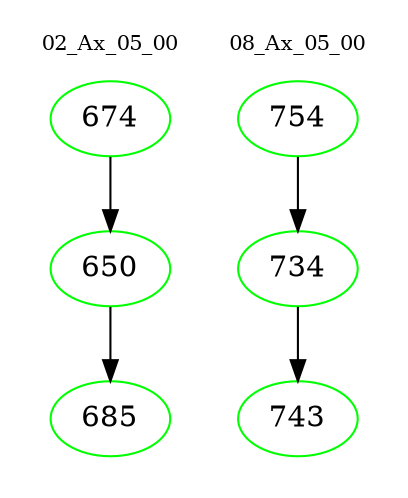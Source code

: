 digraph{
subgraph cluster_0 {
color = white
label = "02_Ax_05_00";
fontsize=10;
T0_674 [label="674", color="green"]
T0_674 -> T0_650 [color="black"]
T0_650 [label="650", color="green"]
T0_650 -> T0_685 [color="black"]
T0_685 [label="685", color="green"]
}
subgraph cluster_1 {
color = white
label = "08_Ax_05_00";
fontsize=10;
T1_754 [label="754", color="green"]
T1_754 -> T1_734 [color="black"]
T1_734 [label="734", color="green"]
T1_734 -> T1_743 [color="black"]
T1_743 [label="743", color="green"]
}
}
